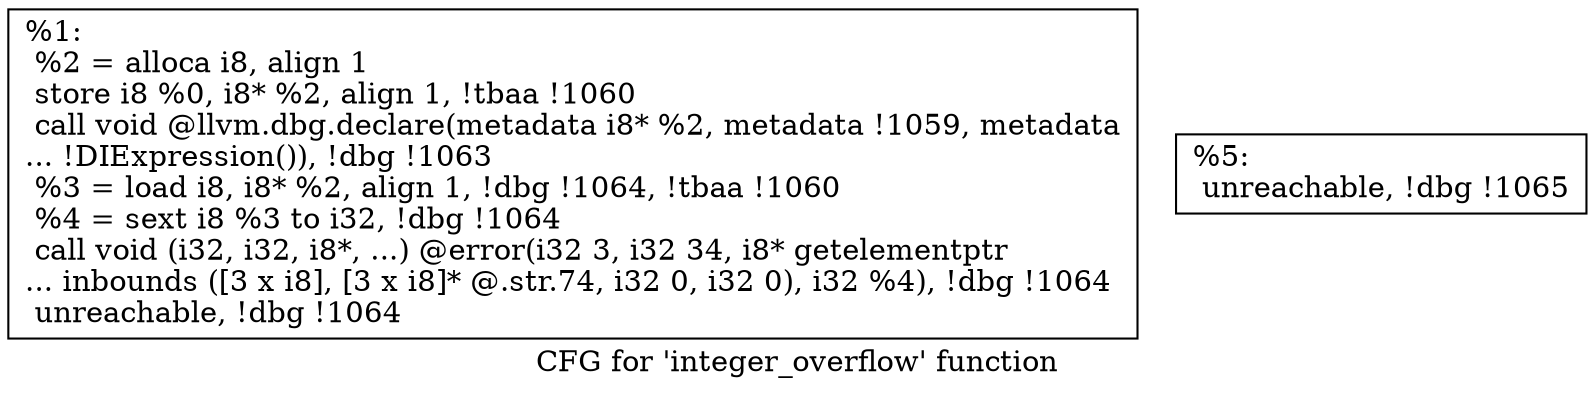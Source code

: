 digraph "CFG for 'integer_overflow' function" {
	label="CFG for 'integer_overflow' function";

	Node0x9365a0 [shape=record,label="{%1:\l  %2 = alloca i8, align 1\l  store i8 %0, i8* %2, align 1, !tbaa !1060\l  call void @llvm.dbg.declare(metadata i8* %2, metadata !1059, metadata\l... !DIExpression()), !dbg !1063\l  %3 = load i8, i8* %2, align 1, !dbg !1064, !tbaa !1060\l  %4 = sext i8 %3 to i32, !dbg !1064\l  call void (i32, i32, i8*, ...) @error(i32 3, i32 34, i8* getelementptr\l... inbounds ([3 x i8], [3 x i8]* @.str.74, i32 0, i32 0), i32 %4), !dbg !1064\l  unreachable, !dbg !1064\l}"];
	Node0x938d50 [shape=record,label="{%5:                                                  \l  unreachable, !dbg !1065\l}"];
}
